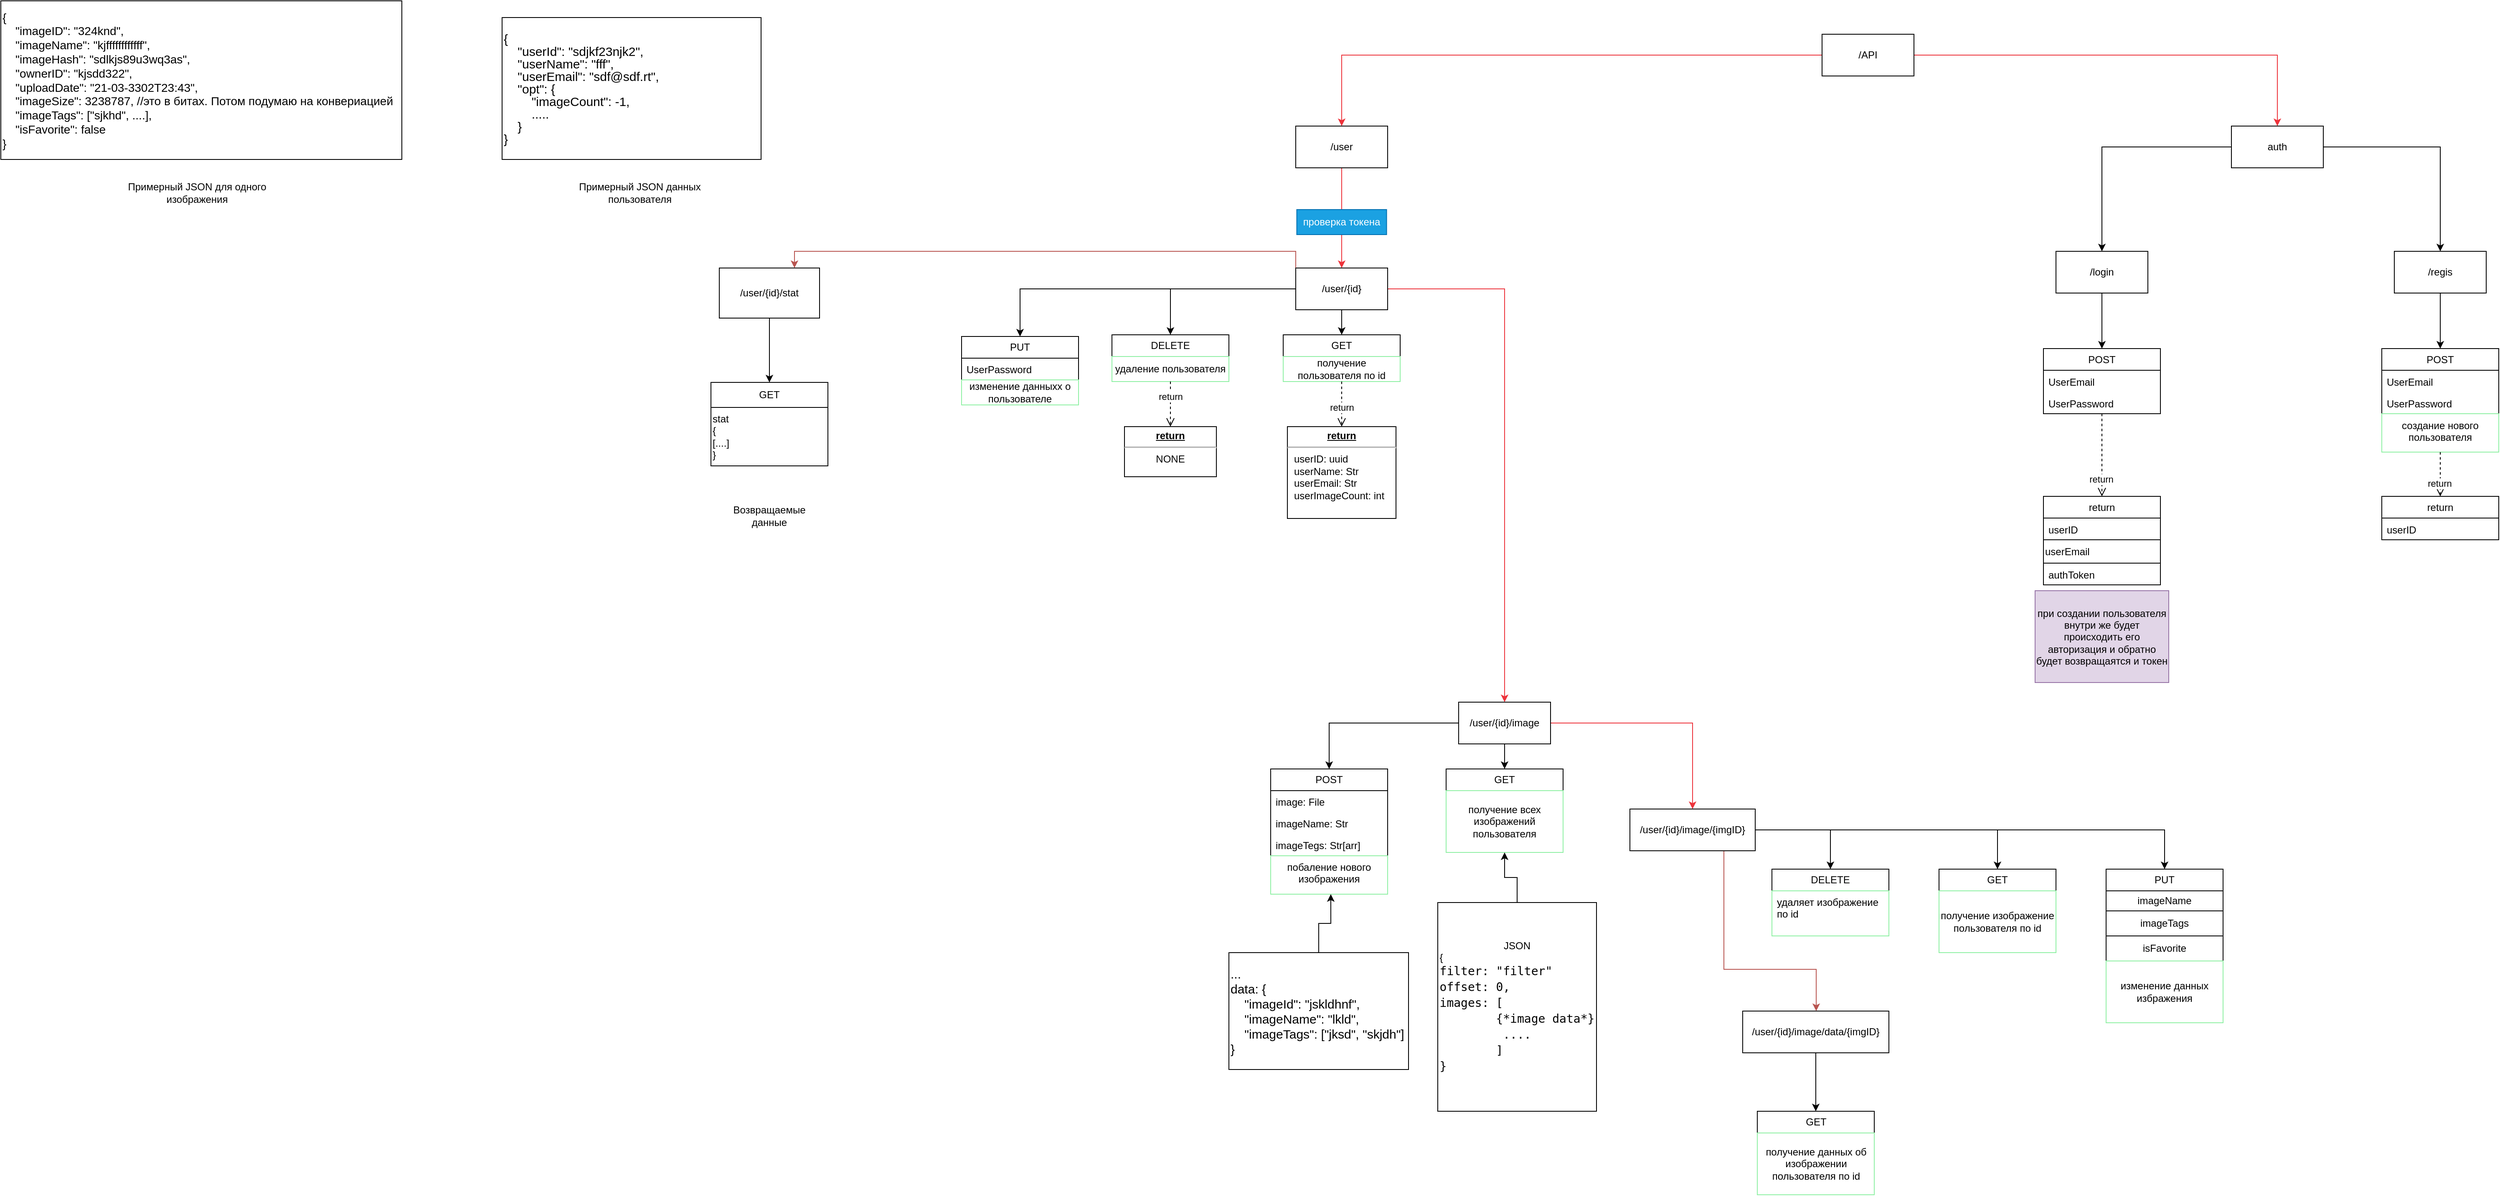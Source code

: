 <mxfile version="22.1.2" type="device">
  <diagram name="Page-1" id="VDa84fjbdHk5lfzFZGqd">
    <mxGraphModel dx="3612" dy="1012" grid="1" gridSize="10" guides="1" tooltips="1" connect="1" arrows="1" fold="1" page="1" pageScale="1" pageWidth="850" pageHeight="1100" math="0" shadow="0">
      <root>
        <mxCell id="0" />
        <mxCell id="1" parent="0" />
        <mxCell id="FO7ApF4EuNFh9P2Lm897-5" style="edgeStyle=orthogonalEdgeStyle;rounded=0;orthogonalLoop=1;jettySize=auto;html=1;strokeColor=#ed333b;exitX=1;exitY=0.5;exitDx=0;exitDy=0;" parent="1" source="FO7ApF4EuNFh9P2Lm897-93" target="FO7ApF4EuNFh9P2Lm897-3" edge="1">
          <mxGeometry relative="1" as="geometry">
            <mxPoint x="-1.053" y="215" as="sourcePoint" />
          </mxGeometry>
        </mxCell>
        <mxCell id="FO7ApF4EuNFh9P2Lm897-6" style="edgeStyle=orthogonalEdgeStyle;rounded=0;orthogonalLoop=1;jettySize=auto;html=1;exitX=0;exitY=0.5;exitDx=0;exitDy=0;entryX=0.5;entryY=0;entryDx=0;entryDy=0;strokeColor=#ed333b;" parent="1" source="FO7ApF4EuNFh9P2Lm897-1" target="FO7ApF4EuNFh9P2Lm897-14" edge="1">
          <mxGeometry relative="1" as="geometry">
            <mxPoint x="185" y="200" as="targetPoint" />
          </mxGeometry>
        </mxCell>
        <mxCell id="FO7ApF4EuNFh9P2Lm897-7" style="edgeStyle=orthogonalEdgeStyle;rounded=0;orthogonalLoop=1;jettySize=auto;html=1;exitX=1;exitY=0.5;exitDx=0;exitDy=0;strokeColor=#ed333b;" parent="1" source="FO7ApF4EuNFh9P2Lm897-1" target="FO7ApF4EuNFh9P2Lm897-4" edge="1">
          <mxGeometry relative="1" as="geometry" />
        </mxCell>
        <mxCell id="FO7ApF4EuNFh9P2Lm897-1" value="&lt;div&gt;/API&lt;/div&gt;" style="html=1;whiteSpace=wrap;" parent="1" vertex="1">
          <mxGeometry x="520" y="80" width="110" height="50" as="geometry" />
        </mxCell>
        <mxCell id="FO7ApF4EuNFh9P2Lm897-140" style="edgeStyle=orthogonalEdgeStyle;rounded=0;orthogonalLoop=1;jettySize=auto;html=1;exitX=0.5;exitY=1;exitDx=0;exitDy=0;entryX=0.5;entryY=0;entryDx=0;entryDy=0;" parent="1" source="FO7ApF4EuNFh9P2Lm897-3" target="FO7ApF4EuNFh9P2Lm897-137" edge="1">
          <mxGeometry relative="1" as="geometry" />
        </mxCell>
        <mxCell id="FO7ApF4EuNFh9P2Lm897-146" style="edgeStyle=orthogonalEdgeStyle;rounded=0;orthogonalLoop=1;jettySize=auto;html=1;exitX=0;exitY=0.5;exitDx=0;exitDy=0;entryX=0.5;entryY=0;entryDx=0;entryDy=0;" parent="1" source="FO7ApF4EuNFh9P2Lm897-3" target="FO7ApF4EuNFh9P2Lm897-141" edge="1">
          <mxGeometry relative="1" as="geometry" />
        </mxCell>
        <mxCell id="FO7ApF4EuNFh9P2Lm897-148" style="edgeStyle=orthogonalEdgeStyle;rounded=0;orthogonalLoop=1;jettySize=auto;html=1;exitX=1;exitY=0.5;exitDx=0;exitDy=0;strokeColor=#ed333b;" parent="1" source="FO7ApF4EuNFh9P2Lm897-3" target="FO7ApF4EuNFh9P2Lm897-147" edge="1">
          <mxGeometry relative="1" as="geometry" />
        </mxCell>
        <mxCell id="FO7ApF4EuNFh9P2Lm897-3" value="&lt;div&gt;/user/{id}/image&lt;/div&gt;" style="html=1;whiteSpace=wrap;" parent="1" vertex="1">
          <mxGeometry x="85" y="880" width="110" height="50" as="geometry" />
        </mxCell>
        <mxCell id="gnQvFBwGowTxBJRfqc5v-30" style="edgeStyle=orthogonalEdgeStyle;rounded=0;orthogonalLoop=1;jettySize=auto;html=1;exitX=1;exitY=0.5;exitDx=0;exitDy=0;" edge="1" parent="1" source="FO7ApF4EuNFh9P2Lm897-4" target="gnQvFBwGowTxBJRfqc5v-7">
          <mxGeometry relative="1" as="geometry" />
        </mxCell>
        <mxCell id="gnQvFBwGowTxBJRfqc5v-31" style="edgeStyle=orthogonalEdgeStyle;rounded=0;orthogonalLoop=1;jettySize=auto;html=1;exitX=0;exitY=0.5;exitDx=0;exitDy=0;" edge="1" parent="1" source="FO7ApF4EuNFh9P2Lm897-4" target="gnQvFBwGowTxBJRfqc5v-6">
          <mxGeometry relative="1" as="geometry" />
        </mxCell>
        <mxCell id="FO7ApF4EuNFh9P2Lm897-4" value="auth" style="html=1;whiteSpace=wrap;" parent="1" vertex="1">
          <mxGeometry x="1010" y="190" width="110" height="50" as="geometry" />
        </mxCell>
        <mxCell id="FO7ApF4EuNFh9P2Lm897-94" style="edgeStyle=orthogonalEdgeStyle;rounded=0;orthogonalLoop=1;jettySize=auto;html=1;exitX=0.5;exitY=1;exitDx=0;exitDy=0;entryX=0.5;entryY=0;entryDx=0;entryDy=0;strokeColor=#ed333b;" parent="1" source="FO7ApF4EuNFh9P2Lm897-14" target="FO7ApF4EuNFh9P2Lm897-93" edge="1">
          <mxGeometry relative="1" as="geometry">
            <Array as="points">
              <mxPoint x="-55" y="240" />
              <mxPoint x="-55" y="740" />
            </Array>
          </mxGeometry>
        </mxCell>
        <mxCell id="FO7ApF4EuNFh9P2Lm897-14" value="/user" style="html=1;whiteSpace=wrap;" parent="1" vertex="1">
          <mxGeometry x="-110" y="190" width="110" height="50" as="geometry" />
        </mxCell>
        <mxCell id="FO7ApF4EuNFh9P2Lm897-27" value="GET" style="swimlane;fontStyle=0;childLayout=stackLayout;horizontal=1;startSize=26;fillColor=none;horizontalStack=0;resizeParent=1;resizeParentMax=0;resizeLast=0;collapsible=1;marginBottom=0;whiteSpace=wrap;html=1;" parent="1" vertex="1">
          <mxGeometry x="-125" y="440" width="140" height="56" as="geometry" />
        </mxCell>
        <mxCell id="FO7ApF4EuNFh9P2Lm897-37" value="получение пользователя по id" style="text;html=1;strokeColor=#8ff0a4;fillColor=none;align=center;verticalAlign=middle;whiteSpace=wrap;rounded=0;" parent="FO7ApF4EuNFh9P2Lm897-27" vertex="1">
          <mxGeometry y="26" width="140" height="30" as="geometry" />
        </mxCell>
        <mxCell id="FO7ApF4EuNFh9P2Lm897-49" value="&lt;p style=&quot;margin:0px;margin-top:4px;text-align:center;text-decoration:underline;&quot;&gt;&lt;b&gt;return&lt;/b&gt;&lt;br&gt;&lt;/p&gt;&lt;hr&gt;&lt;p style=&quot;margin:0px;margin-left:8px;&quot;&gt;userID: uuid&lt;br&gt;&lt;/p&gt;&lt;p style=&quot;margin:0px;margin-left:8px;&quot;&gt;userName: Str&lt;/p&gt;&lt;p style=&quot;margin:0px;margin-left:8px;&quot;&gt;userEmail: Str&lt;/p&gt;&lt;p style=&quot;margin:0px;margin-left:8px;&quot;&gt;userImageCount: int&lt;br&gt;&lt;/p&gt;" style="verticalAlign=top;align=left;overflow=fill;fontSize=12;fontFamily=Helvetica;html=1;whiteSpace=wrap;" parent="1" vertex="1">
          <mxGeometry x="-120" y="550" width="130" height="110" as="geometry" />
        </mxCell>
        <mxCell id="FO7ApF4EuNFh9P2Lm897-50" value="return" style="html=1;verticalAlign=bottom;endArrow=open;dashed=1;endSize=8;curved=0;rounded=0;exitX=0.5;exitY=1;exitDx=0;exitDy=0;entryX=0.5;entryY=0;entryDx=0;entryDy=0;" parent="1" source="FO7ApF4EuNFh9P2Lm897-27" target="FO7ApF4EuNFh9P2Lm897-49" edge="1">
          <mxGeometry x="0.474" relative="1" as="geometry">
            <mxPoint x="10" y="522" as="sourcePoint" />
            <mxPoint x="320" y="600" as="targetPoint" />
            <mxPoint as="offset" />
          </mxGeometry>
        </mxCell>
        <mxCell id="FO7ApF4EuNFh9P2Lm897-57" value="DELETE" style="swimlane;fontStyle=0;childLayout=stackLayout;horizontal=1;startSize=26;fillColor=none;horizontalStack=0;resizeParent=1;resizeParentMax=0;resizeLast=0;collapsible=1;marginBottom=0;whiteSpace=wrap;html=1;" parent="1" vertex="1">
          <mxGeometry x="-330" y="440" width="140" height="56" as="geometry" />
        </mxCell>
        <mxCell id="FO7ApF4EuNFh9P2Lm897-62" value="удаление пользователя" style="text;html=1;align=center;verticalAlign=middle;whiteSpace=wrap;rounded=0;strokeColor=#8ff0a4;" parent="FO7ApF4EuNFh9P2Lm897-57" vertex="1">
          <mxGeometry y="26" width="140" height="30" as="geometry" />
        </mxCell>
        <mxCell id="FO7ApF4EuNFh9P2Lm897-63" value="&lt;p style=&quot;margin:0px;margin-top:4px;text-align:center;text-decoration:underline;&quot;&gt;&lt;b&gt;return&lt;/b&gt;&lt;br&gt;&lt;/p&gt;&lt;hr&gt;&lt;div align=&quot;center&quot;&gt;NONE&lt;br&gt;&lt;/div&gt;" style="verticalAlign=top;align=left;overflow=fill;fontSize=12;fontFamily=Helvetica;html=1;whiteSpace=wrap;" parent="1" vertex="1">
          <mxGeometry x="-315" y="550" width="110" height="60" as="geometry" />
        </mxCell>
        <mxCell id="FO7ApF4EuNFh9P2Lm897-65" value="return" style="html=1;verticalAlign=bottom;endArrow=open;dashed=1;endSize=8;curved=0;rounded=0;exitX=0.5;exitY=1;exitDx=0;exitDy=0;entryX=0.5;entryY=0;entryDx=0;entryDy=0;" parent="1" source="FO7ApF4EuNFh9P2Lm897-62" target="FO7ApF4EuNFh9P2Lm897-63" edge="1">
          <mxGeometry relative="1" as="geometry">
            <mxPoint x="-315" y="522" as="sourcePoint" />
            <mxPoint x="-5" y="380" as="targetPoint" />
          </mxGeometry>
        </mxCell>
        <mxCell id="FO7ApF4EuNFh9P2Lm897-67" value="PUT" style="swimlane;fontStyle=0;childLayout=stackLayout;horizontal=1;startSize=26;fillColor=none;horizontalStack=0;resizeParent=1;resizeParentMax=0;resizeLast=0;collapsible=1;marginBottom=0;whiteSpace=wrap;html=1;" parent="1" vertex="1">
          <mxGeometry x="-510" y="442" width="140" height="82" as="geometry" />
        </mxCell>
        <mxCell id="FO7ApF4EuNFh9P2Lm897-70" value="UserPassword" style="text;strokeColor=none;fillColor=none;align=left;verticalAlign=top;spacingLeft=4;spacingRight=4;overflow=hidden;rotatable=0;points=[[0,0.5],[1,0.5]];portConstraint=eastwest;whiteSpace=wrap;html=1;" parent="FO7ApF4EuNFh9P2Lm897-67" vertex="1">
          <mxGeometry y="26" width="140" height="26" as="geometry" />
        </mxCell>
        <mxCell id="FO7ApF4EuNFh9P2Lm897-101" value="изменение данныхх о пользователе" style="text;html=1;strokeColor=#8ff0a4;fillColor=none;align=center;verticalAlign=middle;whiteSpace=wrap;rounded=0;" parent="FO7ApF4EuNFh9P2Lm897-67" vertex="1">
          <mxGeometry y="52" width="140" height="30" as="geometry" />
        </mxCell>
        <mxCell id="FO7ApF4EuNFh9P2Lm897-95" style="edgeStyle=orthogonalEdgeStyle;rounded=0;orthogonalLoop=1;jettySize=auto;html=1;exitX=0.5;exitY=1;exitDx=0;exitDy=0;entryX=0.5;entryY=0;entryDx=0;entryDy=0;" parent="1" source="FO7ApF4EuNFh9P2Lm897-93" target="FO7ApF4EuNFh9P2Lm897-27" edge="1">
          <mxGeometry relative="1" as="geometry" />
        </mxCell>
        <mxCell id="FO7ApF4EuNFh9P2Lm897-115" style="edgeStyle=orthogonalEdgeStyle;rounded=0;orthogonalLoop=1;jettySize=auto;html=1;exitX=0;exitY=0.5;exitDx=0;exitDy=0;entryX=0.5;entryY=0;entryDx=0;entryDy=0;" parent="1" source="FO7ApF4EuNFh9P2Lm897-93" target="FO7ApF4EuNFh9P2Lm897-67" edge="1">
          <mxGeometry relative="1" as="geometry" />
        </mxCell>
        <mxCell id="FO7ApF4EuNFh9P2Lm897-116" style="edgeStyle=orthogonalEdgeStyle;rounded=0;orthogonalLoop=1;jettySize=auto;html=1;exitX=0;exitY=0.5;exitDx=0;exitDy=0;entryX=0.5;entryY=0;entryDx=0;entryDy=0;" parent="1" source="FO7ApF4EuNFh9P2Lm897-93" target="FO7ApF4EuNFh9P2Lm897-57" edge="1">
          <mxGeometry relative="1" as="geometry" />
        </mxCell>
        <mxCell id="KOC9-mpql8gRJ1e8OmR5-15" style="edgeStyle=orthogonalEdgeStyle;rounded=0;orthogonalLoop=1;jettySize=auto;html=1;exitX=0;exitY=0;exitDx=0;exitDy=0;entryX=0.75;entryY=0;entryDx=0;entryDy=0;fillColor=#f8cecc;strokeColor=#b85450;" parent="1" source="FO7ApF4EuNFh9P2Lm897-93" target="KOC9-mpql8gRJ1e8OmR5-14" edge="1">
          <mxGeometry relative="1" as="geometry" />
        </mxCell>
        <mxCell id="FO7ApF4EuNFh9P2Lm897-93" value="/user/{id}" style="html=1;whiteSpace=wrap;" parent="1" vertex="1">
          <mxGeometry x="-110" y="360" width="110" height="50" as="geometry" />
        </mxCell>
        <mxCell id="FO7ApF4EuNFh9P2Lm897-136" value="проверка токена" style="rounded=0;whiteSpace=wrap;html=1;fillColor=#1ba1e2;strokeColor=#006EAF;fontColor=#ffffff;" parent="1" vertex="1">
          <mxGeometry x="-108.75" y="290" width="107.5" height="30" as="geometry" />
        </mxCell>
        <mxCell id="FO7ApF4EuNFh9P2Lm897-137" value="GET" style="swimlane;fontStyle=0;childLayout=stackLayout;horizontal=1;startSize=26;fillColor=none;horizontalStack=0;resizeParent=1;resizeParentMax=0;resizeLast=0;collapsible=1;marginBottom=0;whiteSpace=wrap;html=1;" parent="1" vertex="1">
          <mxGeometry x="70" y="960" width="140" height="100" as="geometry" />
        </mxCell>
        <mxCell id="FO7ApF4EuNFh9P2Lm897-139" value="получение всех изображений пользователя" style="text;html=1;strokeColor=#8ff0a4;fillColor=none;align=center;verticalAlign=middle;whiteSpace=wrap;rounded=0;" parent="FO7ApF4EuNFh9P2Lm897-137" vertex="1">
          <mxGeometry y="26" width="140" height="74" as="geometry" />
        </mxCell>
        <mxCell id="FO7ApF4EuNFh9P2Lm897-141" value="POST" style="swimlane;fontStyle=0;childLayout=stackLayout;horizontal=1;startSize=26;fillColor=none;horizontalStack=0;resizeParent=1;resizeParentMax=0;resizeLast=0;collapsible=1;marginBottom=0;whiteSpace=wrap;html=1;" parent="1" vertex="1">
          <mxGeometry x="-140" y="960" width="140" height="150" as="geometry" />
        </mxCell>
        <mxCell id="FO7ApF4EuNFh9P2Lm897-142" value="&lt;div&gt;image: File&lt;/div&gt;" style="text;strokeColor=none;fillColor=none;align=left;verticalAlign=top;spacingLeft=4;spacingRight=4;overflow=hidden;rotatable=0;points=[[0,0.5],[1,0.5]];portConstraint=eastwest;whiteSpace=wrap;html=1;" parent="FO7ApF4EuNFh9P2Lm897-141" vertex="1">
          <mxGeometry y="26" width="140" height="26" as="geometry" />
        </mxCell>
        <mxCell id="FO7ApF4EuNFh9P2Lm897-154" value="imageName: Str" style="text;strokeColor=none;fillColor=none;align=left;verticalAlign=top;spacingLeft=4;spacingRight=4;overflow=hidden;rotatable=0;points=[[0,0.5],[1,0.5]];portConstraint=eastwest;whiteSpace=wrap;html=1;" parent="FO7ApF4EuNFh9P2Lm897-141" vertex="1">
          <mxGeometry y="52" width="140" height="26" as="geometry" />
        </mxCell>
        <mxCell id="FO7ApF4EuNFh9P2Lm897-155" value="imageTegs: Str[arr]" style="text;strokeColor=none;fillColor=none;align=left;verticalAlign=top;spacingLeft=4;spacingRight=4;overflow=hidden;rotatable=0;points=[[0,0.5],[1,0.5]];portConstraint=eastwest;whiteSpace=wrap;html=1;" parent="FO7ApF4EuNFh9P2Lm897-141" vertex="1">
          <mxGeometry y="78" width="140" height="26" as="geometry" />
        </mxCell>
        <mxCell id="FO7ApF4EuNFh9P2Lm897-145" value="побаление нового изображения" style="text;strokeColor=#8ff0a4;fillColor=none;align=center;verticalAlign=top;spacingLeft=4;spacingRight=4;overflow=hidden;rotatable=0;points=[[0,0.5],[1,0.5]];portConstraint=eastwest;whiteSpace=wrap;html=1;" parent="FO7ApF4EuNFh9P2Lm897-141" vertex="1">
          <mxGeometry y="104" width="140" height="46" as="geometry" />
        </mxCell>
        <mxCell id="FO7ApF4EuNFh9P2Lm897-153" style="edgeStyle=orthogonalEdgeStyle;rounded=0;orthogonalLoop=1;jettySize=auto;html=1;exitX=1;exitY=0.5;exitDx=0;exitDy=0;" parent="1" source="FO7ApF4EuNFh9P2Lm897-147" target="FO7ApF4EuNFh9P2Lm897-149" edge="1">
          <mxGeometry relative="1" as="geometry" />
        </mxCell>
        <mxCell id="FO7ApF4EuNFh9P2Lm897-158" style="edgeStyle=orthogonalEdgeStyle;rounded=0;orthogonalLoop=1;jettySize=auto;html=1;exitX=1;exitY=0.5;exitDx=0;exitDy=0;" parent="1" source="FO7ApF4EuNFh9P2Lm897-147" target="FO7ApF4EuNFh9P2Lm897-156" edge="1">
          <mxGeometry relative="1" as="geometry" />
        </mxCell>
        <mxCell id="wBVSe3aJyRtdsq2dPG20-7" style="edgeStyle=orthogonalEdgeStyle;rounded=0;orthogonalLoop=1;jettySize=auto;html=1;exitX=1;exitY=0.5;exitDx=0;exitDy=0;entryX=0.5;entryY=0;entryDx=0;entryDy=0;" parent="1" source="FO7ApF4EuNFh9P2Lm897-147" target="wBVSe3aJyRtdsq2dPG20-2" edge="1">
          <mxGeometry relative="1" as="geometry" />
        </mxCell>
        <mxCell id="gnQvFBwGowTxBJRfqc5v-32" style="edgeStyle=orthogonalEdgeStyle;rounded=0;orthogonalLoop=1;jettySize=auto;html=1;exitX=0.75;exitY=1;exitDx=0;exitDy=0;fillColor=#f8cecc;strokeColor=#b85450;" edge="1" parent="1" source="FO7ApF4EuNFh9P2Lm897-147" target="gnQvFBwGowTxBJRfqc5v-1">
          <mxGeometry relative="1" as="geometry">
            <Array as="points">
              <mxPoint x="403" y="1200" />
              <mxPoint x="513" y="1200" />
            </Array>
          </mxGeometry>
        </mxCell>
        <mxCell id="FO7ApF4EuNFh9P2Lm897-147" value="&lt;div&gt;/user/{id}/image/{imgID}&lt;/div&gt;" style="html=1;whiteSpace=wrap;" parent="1" vertex="1">
          <mxGeometry x="290" y="1008" width="150" height="50" as="geometry" />
        </mxCell>
        <mxCell id="FO7ApF4EuNFh9P2Lm897-149" value="DELETE" style="swimlane;fontStyle=0;childLayout=stackLayout;horizontal=1;startSize=26;fillColor=none;horizontalStack=0;resizeParent=1;resizeParentMax=0;resizeLast=0;collapsible=1;marginBottom=0;whiteSpace=wrap;html=1;" parent="1" vertex="1">
          <mxGeometry x="460" y="1080" width="140" height="80" as="geometry" />
        </mxCell>
        <mxCell id="FO7ApF4EuNFh9P2Lm897-152" value="удаляет изображение по id" style="text;strokeColor=#8ff0a4;fillColor=none;align=left;verticalAlign=top;spacingLeft=4;spacingRight=4;overflow=hidden;rotatable=0;points=[[0,0.5],[1,0.5]];portConstraint=eastwest;whiteSpace=wrap;html=1;" parent="FO7ApF4EuNFh9P2Lm897-149" vertex="1">
          <mxGeometry y="26" width="140" height="54" as="geometry" />
        </mxCell>
        <mxCell id="FO7ApF4EuNFh9P2Lm897-156" value="GET" style="swimlane;fontStyle=0;childLayout=stackLayout;horizontal=1;startSize=26;fillColor=none;horizontalStack=0;resizeParent=1;resizeParentMax=0;resizeLast=0;collapsible=1;marginBottom=0;whiteSpace=wrap;html=1;" parent="1" vertex="1">
          <mxGeometry x="660" y="1080" width="140" height="100" as="geometry" />
        </mxCell>
        <mxCell id="FO7ApF4EuNFh9P2Lm897-157" value="получение изображение пользователя по id" style="text;html=1;strokeColor=#8ff0a4;fillColor=none;align=center;verticalAlign=middle;whiteSpace=wrap;rounded=0;" parent="FO7ApF4EuNFh9P2Lm897-156" vertex="1">
          <mxGeometry y="26" width="140" height="74" as="geometry" />
        </mxCell>
        <mxCell id="HGypwTEKrNq7sxcKAlPX-3" style="edgeStyle=orthogonalEdgeStyle;rounded=0;orthogonalLoop=1;jettySize=auto;html=1;exitX=0.5;exitY=0;exitDx=0;exitDy=0;entryX=0.5;entryY=1;entryDx=0;entryDy=0;" parent="1" source="HGypwTEKrNq7sxcKAlPX-2" target="FO7ApF4EuNFh9P2Lm897-139" edge="1">
          <mxGeometry relative="1" as="geometry" />
        </mxCell>
        <mxCell id="HGypwTEKrNq7sxcKAlPX-2" value="&lt;div&gt;&lt;span style=&quot;background-color: rgb(255, 255, 255);&quot;&gt;JSON&lt;/span&gt;&lt;/div&gt;&lt;div align=&quot;left&quot;&gt;&lt;span style=&quot;background-color: rgb(255, 255, 255);&quot;&gt;{&lt;/span&gt;&lt;div style=&quot;font-family: &amp;quot;Droid Sans Mono&amp;quot;, &amp;quot;monospace&amp;quot;, monospace; font-weight: normal; font-size: 14px; line-height: 19px;&quot;&gt;&lt;div&gt;&lt;span style=&quot;background-color: rgb(255, 255, 255);&quot;&gt; filter: &quot;filter&quot;&lt;/span&gt;&lt;/div&gt;&lt;div&gt;&lt;span style=&quot;background-color: rgb(255, 255, 255);&quot;&gt;    offset: 0,&lt;/span&gt;&lt;/div&gt;&lt;div&gt;&lt;span style=&quot;background-color: rgb(255, 255, 255);&quot;&gt;    images: [&lt;/span&gt;&lt;/div&gt;&lt;div&gt;&lt;span style=&quot;background-color: rgb(255, 255, 255);&quot;&gt;        &lt;span style=&quot;white-space: pre;&quot;&gt;&#x9;&lt;/span&gt;{*image data*}&lt;/span&gt;&lt;/div&gt;&lt;div&gt;&lt;span style=&quot;background-color: rgb(255, 255, 255);&quot;&gt;&lt;span style=&quot;white-space: pre;&quot;&gt;&#x9;&lt;/span&gt;        ....&lt;/span&gt;&lt;/div&gt;&lt;div&gt;&lt;span style=&quot;background-color: rgb(255, 255, 255);&quot;&gt;    &lt;span style=&quot;white-space: pre;&quot;&gt;&#x9;&lt;/span&gt;]&lt;/span&gt;&lt;/div&gt;&lt;div&gt;&lt;span style=&quot;background-color: rgb(255, 255, 255);&quot;&gt;}&lt;/span&gt;&lt;/div&gt;&lt;/div&gt;&lt;/div&gt;" style="rounded=0;whiteSpace=wrap;html=1;" parent="1" vertex="1">
          <mxGeometry x="60" y="1120" width="190" height="250" as="geometry" />
        </mxCell>
        <mxCell id="HGypwTEKrNq7sxcKAlPX-6" value="&lt;font style=&quot;font-size: 14px;&quot;&gt;{&lt;br&gt;&amp;nbsp;&amp;nbsp;&amp;nbsp; &quot;imageID&quot;: &quot;324knd&quot;,&lt;br&gt;&amp;nbsp;&amp;nbsp;&amp;nbsp; &quot;imageName&quot;: &quot;kjffffffffffff&quot;,&lt;br&gt;&amp;nbsp;&amp;nbsp;&amp;nbsp; &quot;imageHash&quot;: &quot;sdlkjs89u3wq3as&quot;,&lt;br&gt;&amp;nbsp;&amp;nbsp;&amp;nbsp; &quot;ownerID&quot;: &quot;kjsdd322&quot;,&lt;br&gt;&amp;nbsp;&amp;nbsp;&amp;nbsp; &quot;uploadDate&quot;: &quot;21-03-3302T23:43&quot;,&lt;br&gt;&amp;nbsp;&amp;nbsp;&amp;nbsp; &quot;imageSize&quot;: 3238787, //это в битах. Потом подумаю на конвериацией&lt;br&gt;&amp;nbsp;&amp;nbsp;&amp;nbsp; &quot;imageTags&quot;: [&quot;sjkhd&quot;, ....],&lt;br&gt;&amp;nbsp;&amp;nbsp;&amp;nbsp; &quot;isFavorite&quot;: false&lt;br&gt;}&lt;/font&gt;" style="rounded=0;whiteSpace=wrap;html=1;align=left;" parent="1" vertex="1">
          <mxGeometry x="-1660" y="40" width="480" height="190" as="geometry" />
        </mxCell>
        <mxCell id="HGypwTEKrNq7sxcKAlPX-7" value="Примерный JSON для одного изображения" style="text;html=1;strokeColor=none;fillColor=none;align=center;verticalAlign=middle;whiteSpace=wrap;rounded=0;" parent="1" vertex="1">
          <mxGeometry x="-1530" y="250" width="210" height="40" as="geometry" />
        </mxCell>
        <mxCell id="Cym9JzraUJ4T-Hf_X6xU-4" value="&lt;p style=&quot;line-height: 100%; font-size: 15px;&quot;&gt;&lt;font style=&quot;font-size: 15px;&quot;&gt;{&lt;br&gt;&amp;nbsp;&amp;nbsp;&amp;nbsp; &quot;userId&quot;: &quot;sdjkf23njk2&quot;,&lt;br&gt;&amp;nbsp;&amp;nbsp;&amp;nbsp; &quot;userName&quot;: &quot;fff&quot;,&lt;br&gt;&amp;nbsp;&amp;nbsp;&amp;nbsp; &quot;userEmail&quot;: &quot;sdf@sdf.rt&quot;,&lt;br&gt;&amp;nbsp;&amp;nbsp;&amp;nbsp; &quot;opt&quot;: {&lt;br&gt;&amp;nbsp;&amp;nbsp;&amp;nbsp;&amp;nbsp;&amp;nbsp;&amp;nbsp;&amp;nbsp; &quot;imageCount&quot;: -1,&lt;br&gt;&amp;nbsp;&amp;nbsp;&amp;nbsp;&amp;nbsp;&amp;nbsp;&amp;nbsp;&amp;nbsp; .....&lt;br&gt;&amp;nbsp;&amp;nbsp;&amp;nbsp; }&lt;br&gt;}&lt;br&gt;&lt;/font&gt;&lt;/p&gt;" style="rounded=0;whiteSpace=wrap;html=1;align=left;" parent="1" vertex="1">
          <mxGeometry x="-1060" y="60" width="310" height="170" as="geometry" />
        </mxCell>
        <mxCell id="Cym9JzraUJ4T-Hf_X6xU-5" value="Примерный JSON данных пользователя" style="text;html=1;strokeColor=none;fillColor=none;align=center;verticalAlign=middle;whiteSpace=wrap;rounded=0;" parent="1" vertex="1">
          <mxGeometry x="-970" y="250" width="150" height="40" as="geometry" />
        </mxCell>
        <mxCell id="tefrl1qHMUOD7vbDIaVz-1" value="&lt;div style=&quot;font-size: 15px;&quot; align=&quot;left&quot;&gt;...&lt;/div&gt;&lt;div style=&quot;font-size: 15px;&quot; align=&quot;left&quot;&gt;data: {&lt;br&gt;&amp;nbsp;&amp;nbsp;&amp;nbsp; &quot;imageId&quot;: &quot;jskldhnf&quot;,&lt;br&gt;&amp;nbsp;&amp;nbsp;&amp;nbsp; &quot;imageName&quot;: &quot;lkld&quot;,&lt;br&gt;&amp;nbsp;&amp;nbsp;&amp;nbsp; &quot;imageTags&quot;: [&quot;jksd&quot;, &quot;skjdh&quot;]&lt;br&gt;}&lt;/div&gt;" style="rounded=0;whiteSpace=wrap;html=1;align=left;" parent="1" vertex="1">
          <mxGeometry x="-190" y="1180" width="215" height="140" as="geometry" />
        </mxCell>
        <mxCell id="tefrl1qHMUOD7vbDIaVz-2" style="edgeStyle=orthogonalEdgeStyle;rounded=0;orthogonalLoop=1;jettySize=auto;html=1;exitX=0.5;exitY=0;exitDx=0;exitDy=0;entryX=0.514;entryY=1;entryDx=0;entryDy=0;entryPerimeter=0;" parent="1" source="tefrl1qHMUOD7vbDIaVz-1" target="FO7ApF4EuNFh9P2Lm897-145" edge="1">
          <mxGeometry relative="1" as="geometry" />
        </mxCell>
        <mxCell id="wBVSe3aJyRtdsq2dPG20-2" value="PUT" style="swimlane;fontStyle=0;childLayout=stackLayout;horizontal=1;startSize=26;fillColor=none;horizontalStack=0;resizeParent=1;resizeParentMax=0;resizeLast=0;collapsible=1;marginBottom=0;whiteSpace=wrap;html=1;" parent="1" vertex="1">
          <mxGeometry x="860" y="1080" width="140" height="184" as="geometry" />
        </mxCell>
        <mxCell id="wBVSe3aJyRtdsq2dPG20-4" value="imageName" style="rounded=0;whiteSpace=wrap;html=1;" parent="wBVSe3aJyRtdsq2dPG20-2" vertex="1">
          <mxGeometry y="26" width="140" height="24" as="geometry" />
        </mxCell>
        <mxCell id="wBVSe3aJyRtdsq2dPG20-5" value="imageTags" style="rounded=0;whiteSpace=wrap;html=1;" parent="wBVSe3aJyRtdsq2dPG20-2" vertex="1">
          <mxGeometry y="50" width="140" height="30" as="geometry" />
        </mxCell>
        <mxCell id="wBVSe3aJyRtdsq2dPG20-6" value="isFavorite" style="rounded=0;whiteSpace=wrap;html=1;" parent="wBVSe3aJyRtdsq2dPG20-2" vertex="1">
          <mxGeometry y="80" width="140" height="30" as="geometry" />
        </mxCell>
        <mxCell id="wBVSe3aJyRtdsq2dPG20-3" value="изменение данных избражения" style="text;html=1;strokeColor=#8ff0a4;fillColor=none;align=center;verticalAlign=middle;whiteSpace=wrap;rounded=0;" parent="wBVSe3aJyRtdsq2dPG20-2" vertex="1">
          <mxGeometry y="110" width="140" height="74" as="geometry" />
        </mxCell>
        <mxCell id="KOC9-mpql8gRJ1e8OmR5-10" value="GET" style="swimlane;fontStyle=0;childLayout=stackLayout;horizontal=1;startSize=30;horizontalStack=0;resizeParent=1;resizeParentMax=0;resizeLast=0;collapsible=1;marginBottom=0;whiteSpace=wrap;html=1;" parent="1" vertex="1">
          <mxGeometry x="-810" y="497" width="140" height="100" as="geometry" />
        </mxCell>
        <mxCell id="KOC9-mpql8gRJ1e8OmR5-18" value="&lt;div align=&quot;left&quot;&gt;stat&lt;br&gt;{&lt;br&gt;[....]&lt;br&gt;}&lt;/div&gt;" style="text;html=1;align=left;verticalAlign=middle;resizable=0;points=[];autosize=1;strokeColor=none;fillColor=none;" parent="KOC9-mpql8gRJ1e8OmR5-10" vertex="1">
          <mxGeometry y="30" width="140" height="70" as="geometry" />
        </mxCell>
        <mxCell id="KOC9-mpql8gRJ1e8OmR5-16" style="edgeStyle=orthogonalEdgeStyle;rounded=0;orthogonalLoop=1;jettySize=auto;html=1;exitX=0.5;exitY=1;exitDx=0;exitDy=0;entryX=0.5;entryY=0;entryDx=0;entryDy=0;" parent="1" source="KOC9-mpql8gRJ1e8OmR5-14" target="KOC9-mpql8gRJ1e8OmR5-10" edge="1">
          <mxGeometry relative="1" as="geometry" />
        </mxCell>
        <mxCell id="KOC9-mpql8gRJ1e8OmR5-14" value="/user/{id}/stat" style="rounded=0;whiteSpace=wrap;html=1;" parent="1" vertex="1">
          <mxGeometry x="-800" y="360" width="120" height="60" as="geometry" />
        </mxCell>
        <mxCell id="KOC9-mpql8gRJ1e8OmR5-17" value="&lt;div&gt;Возвращаемые данные&lt;/div&gt;" style="text;html=1;strokeColor=none;fillColor=none;align=center;verticalAlign=middle;whiteSpace=wrap;rounded=0;" parent="1" vertex="1">
          <mxGeometry x="-800" y="640" width="120" height="33" as="geometry" />
        </mxCell>
        <mxCell id="gnQvFBwGowTxBJRfqc5v-5" style="edgeStyle=orthogonalEdgeStyle;rounded=0;orthogonalLoop=1;jettySize=auto;html=1;exitX=0.5;exitY=1;exitDx=0;exitDy=0;entryX=0.5;entryY=0;entryDx=0;entryDy=0;" edge="1" parent="1" source="gnQvFBwGowTxBJRfqc5v-1" target="gnQvFBwGowTxBJRfqc5v-3">
          <mxGeometry relative="1" as="geometry" />
        </mxCell>
        <mxCell id="gnQvFBwGowTxBJRfqc5v-1" value="&lt;div&gt;/user/{id}/image/data/{imgID}&lt;/div&gt;" style="html=1;whiteSpace=wrap;" vertex="1" parent="1">
          <mxGeometry x="425" y="1250" width="175" height="50" as="geometry" />
        </mxCell>
        <mxCell id="gnQvFBwGowTxBJRfqc5v-3" value="GET" style="swimlane;fontStyle=0;childLayout=stackLayout;horizontal=1;startSize=26;fillColor=none;horizontalStack=0;resizeParent=1;resizeParentMax=0;resizeLast=0;collapsible=1;marginBottom=0;whiteSpace=wrap;html=1;" vertex="1" parent="1">
          <mxGeometry x="442.5" y="1370" width="140" height="100" as="geometry" />
        </mxCell>
        <mxCell id="gnQvFBwGowTxBJRfqc5v-4" value="получение данных об изображении пользователя по id" style="text;html=1;strokeColor=#8ff0a4;fillColor=none;align=center;verticalAlign=middle;whiteSpace=wrap;rounded=0;" vertex="1" parent="gnQvFBwGowTxBJRfqc5v-3">
          <mxGeometry y="26" width="140" height="74" as="geometry" />
        </mxCell>
        <mxCell id="gnQvFBwGowTxBJRfqc5v-18" style="edgeStyle=orthogonalEdgeStyle;rounded=0;orthogonalLoop=1;jettySize=auto;html=1;exitX=0.5;exitY=1;exitDx=0;exitDy=0;" edge="1" parent="1" source="gnQvFBwGowTxBJRfqc5v-6" target="gnQvFBwGowTxBJRfqc5v-8">
          <mxGeometry relative="1" as="geometry" />
        </mxCell>
        <mxCell id="gnQvFBwGowTxBJRfqc5v-6" value="/login" style="html=1;whiteSpace=wrap;" vertex="1" parent="1">
          <mxGeometry x="800" y="340" width="110" height="50" as="geometry" />
        </mxCell>
        <mxCell id="gnQvFBwGowTxBJRfqc5v-29" style="edgeStyle=orthogonalEdgeStyle;rounded=0;orthogonalLoop=1;jettySize=auto;html=1;exitX=0.5;exitY=1;exitDx=0;exitDy=0;" edge="1" parent="1" source="gnQvFBwGowTxBJRfqc5v-7" target="gnQvFBwGowTxBJRfqc5v-19">
          <mxGeometry relative="1" as="geometry" />
        </mxCell>
        <mxCell id="gnQvFBwGowTxBJRfqc5v-7" value="/regis" style="html=1;whiteSpace=wrap;" vertex="1" parent="1">
          <mxGeometry x="1205" y="340" width="110" height="50" as="geometry" />
        </mxCell>
        <mxCell id="gnQvFBwGowTxBJRfqc5v-8" value="POST" style="swimlane;fontStyle=0;childLayout=stackLayout;horizontal=1;startSize=26;fillColor=none;horizontalStack=0;resizeParent=1;resizeParentMax=0;resizeLast=0;collapsible=1;marginBottom=0;whiteSpace=wrap;html=1;" vertex="1" parent="1">
          <mxGeometry x="785" y="456.5" width="140" height="78" as="geometry" />
        </mxCell>
        <mxCell id="gnQvFBwGowTxBJRfqc5v-9" value="UserEmail" style="text;strokeColor=none;fillColor=none;align=left;verticalAlign=top;spacingLeft=4;spacingRight=4;overflow=hidden;rotatable=0;points=[[0,0.5],[1,0.5]];portConstraint=eastwest;whiteSpace=wrap;html=1;" vertex="1" parent="gnQvFBwGowTxBJRfqc5v-8">
          <mxGeometry y="26" width="140" height="26" as="geometry" />
        </mxCell>
        <mxCell id="gnQvFBwGowTxBJRfqc5v-10" value="UserPassword" style="text;strokeColor=none;fillColor=none;align=left;verticalAlign=top;spacingLeft=4;spacingRight=4;overflow=hidden;rotatable=0;points=[[0,0.5],[1,0.5]];portConstraint=eastwest;whiteSpace=wrap;html=1;" vertex="1" parent="gnQvFBwGowTxBJRfqc5v-8">
          <mxGeometry y="52" width="140" height="26" as="geometry" />
        </mxCell>
        <mxCell id="gnQvFBwGowTxBJRfqc5v-12" value="return" style="html=1;verticalAlign=bottom;endArrow=open;dashed=1;endSize=8;curved=0;rounded=0;exitX=0.5;exitY=1;exitDx=0;exitDy=0;" edge="1" parent="1" source="gnQvFBwGowTxBJRfqc5v-8" target="gnQvFBwGowTxBJRfqc5v-13">
          <mxGeometry x="0.763" y="-1" relative="1" as="geometry">
            <mxPoint x="855" y="606.5" as="sourcePoint" />
            <mxPoint x="970" y="526.5" as="targetPoint" />
            <mxPoint as="offset" />
            <Array as="points">
              <mxPoint x="855" y="596.5" />
            </Array>
          </mxGeometry>
        </mxCell>
        <mxCell id="gnQvFBwGowTxBJRfqc5v-13" value="return" style="swimlane;fontStyle=0;childLayout=stackLayout;horizontal=1;startSize=26;fillColor=none;horizontalStack=0;resizeParent=1;resizeParentMax=0;resizeLast=0;collapsible=1;marginBottom=0;whiteSpace=wrap;html=1;" vertex="1" parent="1">
          <mxGeometry x="785" y="633.5" width="140" height="106" as="geometry" />
        </mxCell>
        <mxCell id="gnQvFBwGowTxBJRfqc5v-14" value="userID" style="text;strokeColor=none;fillColor=none;align=left;verticalAlign=top;spacingLeft=4;spacingRight=4;overflow=hidden;rotatable=0;points=[[0,0.5],[1,0.5]];portConstraint=eastwest;whiteSpace=wrap;html=1;" vertex="1" parent="gnQvFBwGowTxBJRfqc5v-13">
          <mxGeometry y="26" width="140" height="26" as="geometry" />
        </mxCell>
        <mxCell id="gnQvFBwGowTxBJRfqc5v-15" value="&lt;div align=&quot;left&quot;&gt;userEmail&lt;/div&gt;" style="rounded=0;whiteSpace=wrap;html=1;align=left;" vertex="1" parent="gnQvFBwGowTxBJRfqc5v-13">
          <mxGeometry y="52" width="140" height="28" as="geometry" />
        </mxCell>
        <mxCell id="gnQvFBwGowTxBJRfqc5v-16" value="authToken" style="text;strokeColor=none;fillColor=none;align=left;verticalAlign=top;spacingLeft=4;spacingRight=4;overflow=hidden;rotatable=0;points=[[0,0.5],[1,0.5]];portConstraint=eastwest;whiteSpace=wrap;html=1;" vertex="1" parent="gnQvFBwGowTxBJRfqc5v-13">
          <mxGeometry y="80" width="140" height="26" as="geometry" />
        </mxCell>
        <mxCell id="gnQvFBwGowTxBJRfqc5v-17" value="при создании пользователя внутри же будет происходить его авторизация и обратно будет возвращаятся и токен" style="text;html=1;strokeColor=#9673a6;fillColor=#e1d5e7;align=center;verticalAlign=middle;whiteSpace=wrap;rounded=0;" vertex="1" parent="1">
          <mxGeometry x="775" y="746.5" width="160" height="110" as="geometry" />
        </mxCell>
        <mxCell id="gnQvFBwGowTxBJRfqc5v-19" value="POST" style="swimlane;fontStyle=0;childLayout=stackLayout;horizontal=1;startSize=26;fillColor=none;horizontalStack=0;resizeParent=1;resizeParentMax=0;resizeLast=0;collapsible=1;marginBottom=0;whiteSpace=wrap;html=1;" vertex="1" parent="1">
          <mxGeometry x="1190" y="456.5" width="140" height="124" as="geometry" />
        </mxCell>
        <mxCell id="gnQvFBwGowTxBJRfqc5v-20" value="UserEmail" style="text;strokeColor=none;fillColor=none;align=left;verticalAlign=top;spacingLeft=4;spacingRight=4;overflow=hidden;rotatable=0;points=[[0,0.5],[1,0.5]];portConstraint=eastwest;whiteSpace=wrap;html=1;" vertex="1" parent="gnQvFBwGowTxBJRfqc5v-19">
          <mxGeometry y="26" width="140" height="26" as="geometry" />
        </mxCell>
        <mxCell id="gnQvFBwGowTxBJRfqc5v-21" value="UserPassword" style="text;strokeColor=none;fillColor=none;align=left;verticalAlign=top;spacingLeft=4;spacingRight=4;overflow=hidden;rotatable=0;points=[[0,0.5],[1,0.5]];portConstraint=eastwest;whiteSpace=wrap;html=1;" vertex="1" parent="gnQvFBwGowTxBJRfqc5v-19">
          <mxGeometry y="52" width="140" height="26" as="geometry" />
        </mxCell>
        <mxCell id="gnQvFBwGowTxBJRfqc5v-22" value="&lt;div align=&quot;center&quot;&gt;создание нового пользователя&lt;/div&gt;" style="text;strokeColor=#8ff0a4;fillColor=none;align=center;verticalAlign=top;spacingLeft=4;spacingRight=4;overflow=hidden;rotatable=0;points=[[0,0.5],[1,0.5]];portConstraint=eastwest;whiteSpace=wrap;html=1;" vertex="1" parent="gnQvFBwGowTxBJRfqc5v-19">
          <mxGeometry y="78" width="140" height="46" as="geometry" />
        </mxCell>
        <mxCell id="gnQvFBwGowTxBJRfqc5v-23" value="return" style="html=1;verticalAlign=bottom;endArrow=open;dashed=1;endSize=8;curved=0;rounded=0;exitX=0.5;exitY=1;exitDx=0;exitDy=0;" edge="1" parent="1" source="gnQvFBwGowTxBJRfqc5v-19" target="gnQvFBwGowTxBJRfqc5v-24">
          <mxGeometry x="0.763" y="-1" relative="1" as="geometry">
            <mxPoint x="1260" y="606.5" as="sourcePoint" />
            <mxPoint x="1375" y="526.5" as="targetPoint" />
            <mxPoint as="offset" />
            <Array as="points">
              <mxPoint x="1260" y="596.5" />
            </Array>
          </mxGeometry>
        </mxCell>
        <mxCell id="gnQvFBwGowTxBJRfqc5v-24" value="return" style="swimlane;fontStyle=0;childLayout=stackLayout;horizontal=1;startSize=26;fillColor=none;horizontalStack=0;resizeParent=1;resizeParentMax=0;resizeLast=0;collapsible=1;marginBottom=0;whiteSpace=wrap;html=1;" vertex="1" parent="1">
          <mxGeometry x="1190" y="633.5" width="140" height="52" as="geometry" />
        </mxCell>
        <mxCell id="gnQvFBwGowTxBJRfqc5v-25" value="userID" style="text;strokeColor=none;fillColor=none;align=left;verticalAlign=top;spacingLeft=4;spacingRight=4;overflow=hidden;rotatable=0;points=[[0,0.5],[1,0.5]];portConstraint=eastwest;whiteSpace=wrap;html=1;" vertex="1" parent="gnQvFBwGowTxBJRfqc5v-24">
          <mxGeometry y="26" width="140" height="26" as="geometry" />
        </mxCell>
      </root>
    </mxGraphModel>
  </diagram>
</mxfile>
